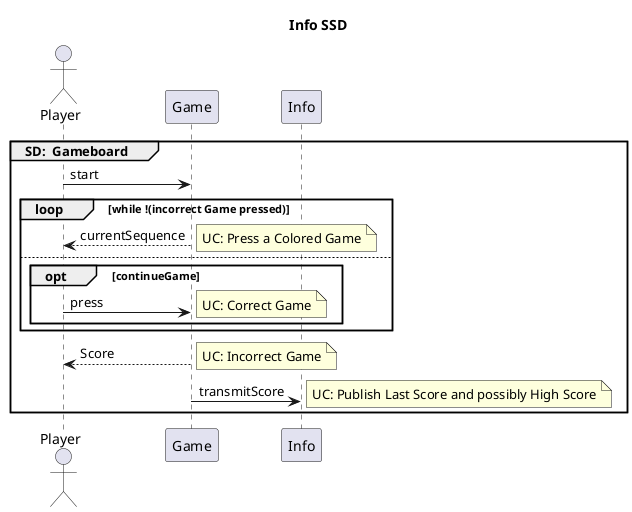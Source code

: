 @startuml
title Info SSD
actor Player
participant Game
participant Info
group SD:  Gameboard

Player -> Game: start
loop while !(incorrect Game pressed)
Player <-- Game: currentSequence
note right: UC: Press a Colored Game
else

opt continueGame
Player -> Game: press
note right: UC: Correct Game
end
end
Player <-- Game: Score
note right: UC: Incorrect Game
Game -> Info: transmitScore
note right: UC: Publish Last Score and possibly High Score
end

@enduml
